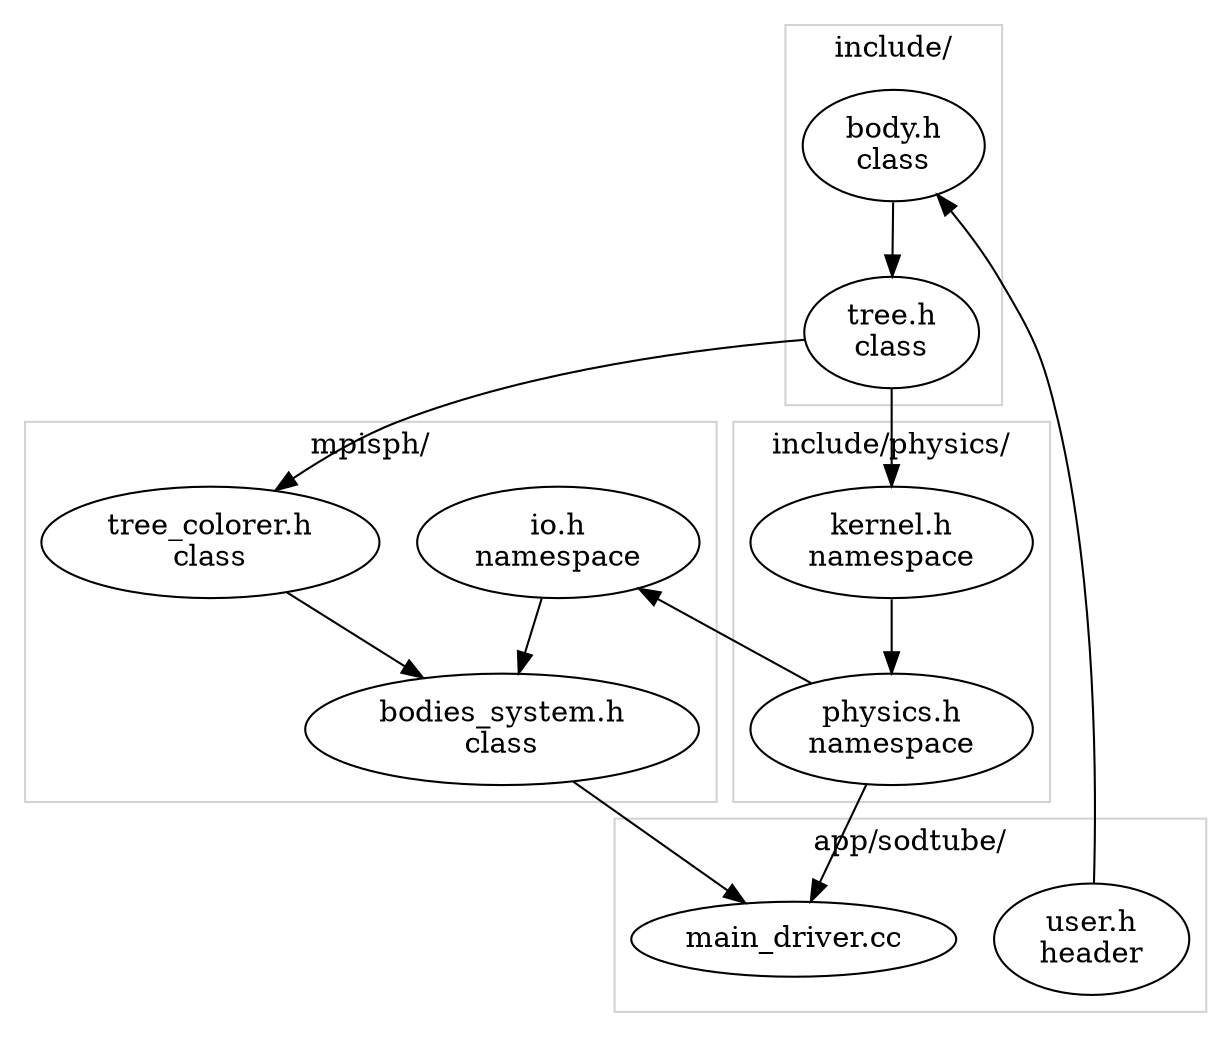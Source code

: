 digraph G {

  subgraph cluster_0 {
    //style=filled;
    //color=lightgrey;
    //node [style=filled];
    "main_driver.cc";
    "user.h\nheader";
    label = "app/sodtube/";
    color=lightgrey;
  }

  subgraph cluster_1{
    //node [style=filled];
    "io.h\nnamespace";
    "bodies_system.h\nclass";
    "tree_colorer.h\nclass";
    label = "mpisph/";
    color=lightgrey;
  }

  subgraph cluster_2 {
    //node [style=filled];
    "body.h\nclass";
    "tree.h\nclass";
    label = "include/"; 
    color=lightgrey  
  }

  subgraph cluster_3 {
    //node [style=filled];
    "physics.h\nnamespace";
    "kernel.h\nnamespace";
    label = "include/physics/"; 
    color=lightgrey  
  }
  "io.h\nnamespace" -> "bodies_system.h\nclass";
  "bodies_system.h\nclass" -> "main_driver.cc";
  "tree_colorer.h\nclass" -> "bodies_system.h\nclass";

  "physics.h\nnamespace" -> "main_driver.cc";
  "kernel.h\nnamespace" -> "physics.h\nnamespace";
  "tree.h\nclass" -> "kernel.h\nnamespace";
  "tree.h\nclass" -> "tree_colorer.h\nclass";
  "body.h\nclass" -> "tree.h\nclass";

  //"tree.h" -> "io.h"
  "physics.h\nnamespace" -> "io.h\nnamespace"

  "user.h\nheader" -> "body.h\nclass";
  
} 
